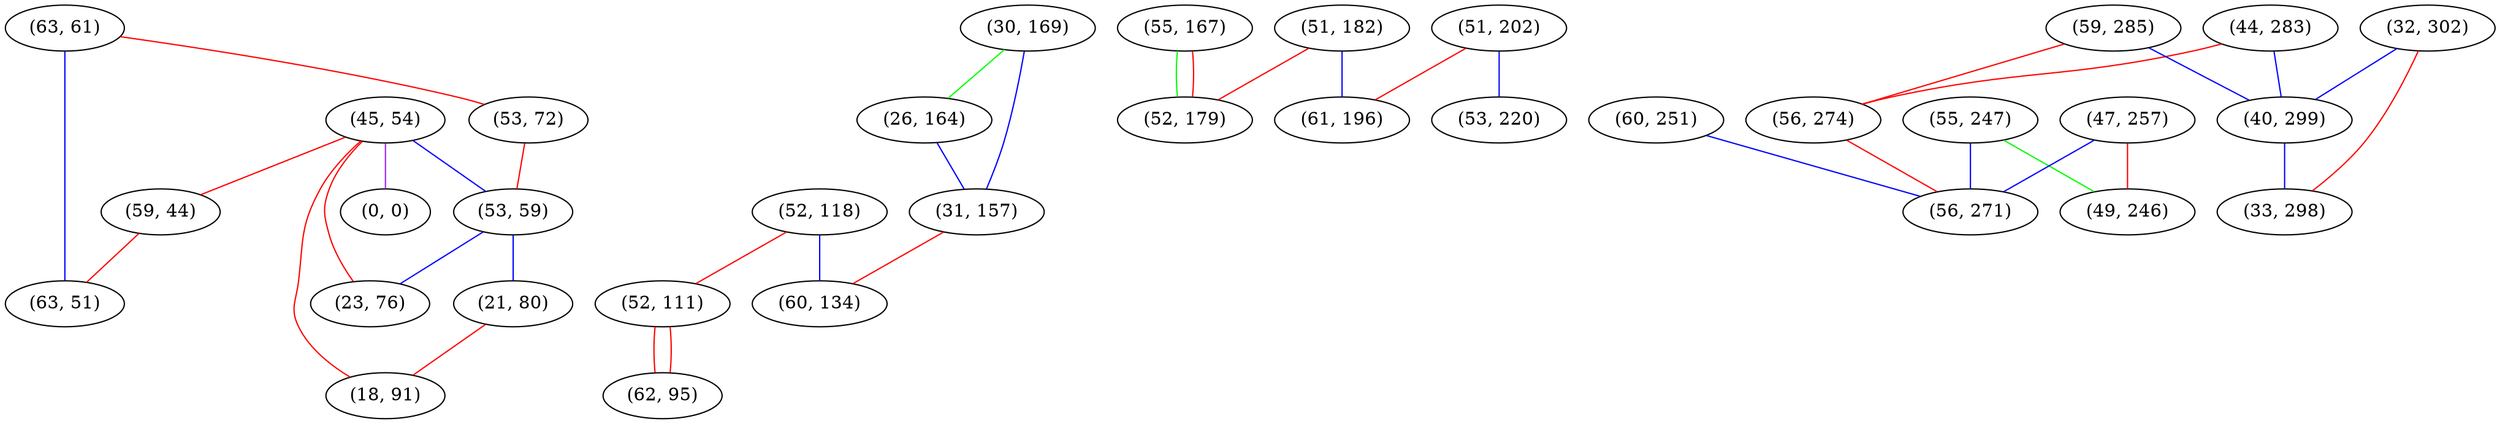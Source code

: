 graph "" {
"(45, 54)";
"(63, 61)";
"(52, 118)";
"(30, 169)";
"(53, 72)";
"(0, 0)";
"(51, 182)";
"(51, 202)";
"(55, 167)";
"(44, 283)";
"(53, 59)";
"(59, 44)";
"(55, 247)";
"(52, 179)";
"(47, 257)";
"(26, 164)";
"(60, 251)";
"(32, 302)";
"(52, 111)";
"(59, 285)";
"(31, 157)";
"(56, 274)";
"(63, 51)";
"(40, 299)";
"(49, 246)";
"(21, 80)";
"(23, 76)";
"(60, 134)";
"(53, 220)";
"(18, 91)";
"(56, 271)";
"(62, 95)";
"(33, 298)";
"(61, 196)";
"(45, 54)" -- "(23, 76)"  [color=red, key=0, weight=1];
"(45, 54)" -- "(59, 44)"  [color=red, key=0, weight=1];
"(45, 54)" -- "(0, 0)"  [color=purple, key=0, weight=4];
"(45, 54)" -- "(18, 91)"  [color=red, key=0, weight=1];
"(45, 54)" -- "(53, 59)"  [color=blue, key=0, weight=3];
"(63, 61)" -- "(63, 51)"  [color=blue, key=0, weight=3];
"(63, 61)" -- "(53, 72)"  [color=red, key=0, weight=1];
"(52, 118)" -- "(52, 111)"  [color=red, key=0, weight=1];
"(52, 118)" -- "(60, 134)"  [color=blue, key=0, weight=3];
"(30, 169)" -- "(31, 157)"  [color=blue, key=0, weight=3];
"(30, 169)" -- "(26, 164)"  [color=green, key=0, weight=2];
"(53, 72)" -- "(53, 59)"  [color=red, key=0, weight=1];
"(51, 182)" -- "(61, 196)"  [color=blue, key=0, weight=3];
"(51, 182)" -- "(52, 179)"  [color=red, key=0, weight=1];
"(51, 202)" -- "(61, 196)"  [color=red, key=0, weight=1];
"(51, 202)" -- "(53, 220)"  [color=blue, key=0, weight=3];
"(55, 167)" -- "(52, 179)"  [color=green, key=0, weight=2];
"(55, 167)" -- "(52, 179)"  [color=red, key=1, weight=1];
"(44, 283)" -- "(40, 299)"  [color=blue, key=0, weight=3];
"(44, 283)" -- "(56, 274)"  [color=red, key=0, weight=1];
"(53, 59)" -- "(23, 76)"  [color=blue, key=0, weight=3];
"(53, 59)" -- "(21, 80)"  [color=blue, key=0, weight=3];
"(59, 44)" -- "(63, 51)"  [color=red, key=0, weight=1];
"(55, 247)" -- "(49, 246)"  [color=green, key=0, weight=2];
"(55, 247)" -- "(56, 271)"  [color=blue, key=0, weight=3];
"(47, 257)" -- "(49, 246)"  [color=red, key=0, weight=1];
"(47, 257)" -- "(56, 271)"  [color=blue, key=0, weight=3];
"(26, 164)" -- "(31, 157)"  [color=blue, key=0, weight=3];
"(60, 251)" -- "(56, 271)"  [color=blue, key=0, weight=3];
"(32, 302)" -- "(33, 298)"  [color=red, key=0, weight=1];
"(32, 302)" -- "(40, 299)"  [color=blue, key=0, weight=3];
"(52, 111)" -- "(62, 95)"  [color=red, key=0, weight=1];
"(52, 111)" -- "(62, 95)"  [color=red, key=1, weight=1];
"(59, 285)" -- "(40, 299)"  [color=blue, key=0, weight=3];
"(59, 285)" -- "(56, 274)"  [color=red, key=0, weight=1];
"(31, 157)" -- "(60, 134)"  [color=red, key=0, weight=1];
"(56, 274)" -- "(56, 271)"  [color=red, key=0, weight=1];
"(40, 299)" -- "(33, 298)"  [color=blue, key=0, weight=3];
"(21, 80)" -- "(18, 91)"  [color=red, key=0, weight=1];
}

